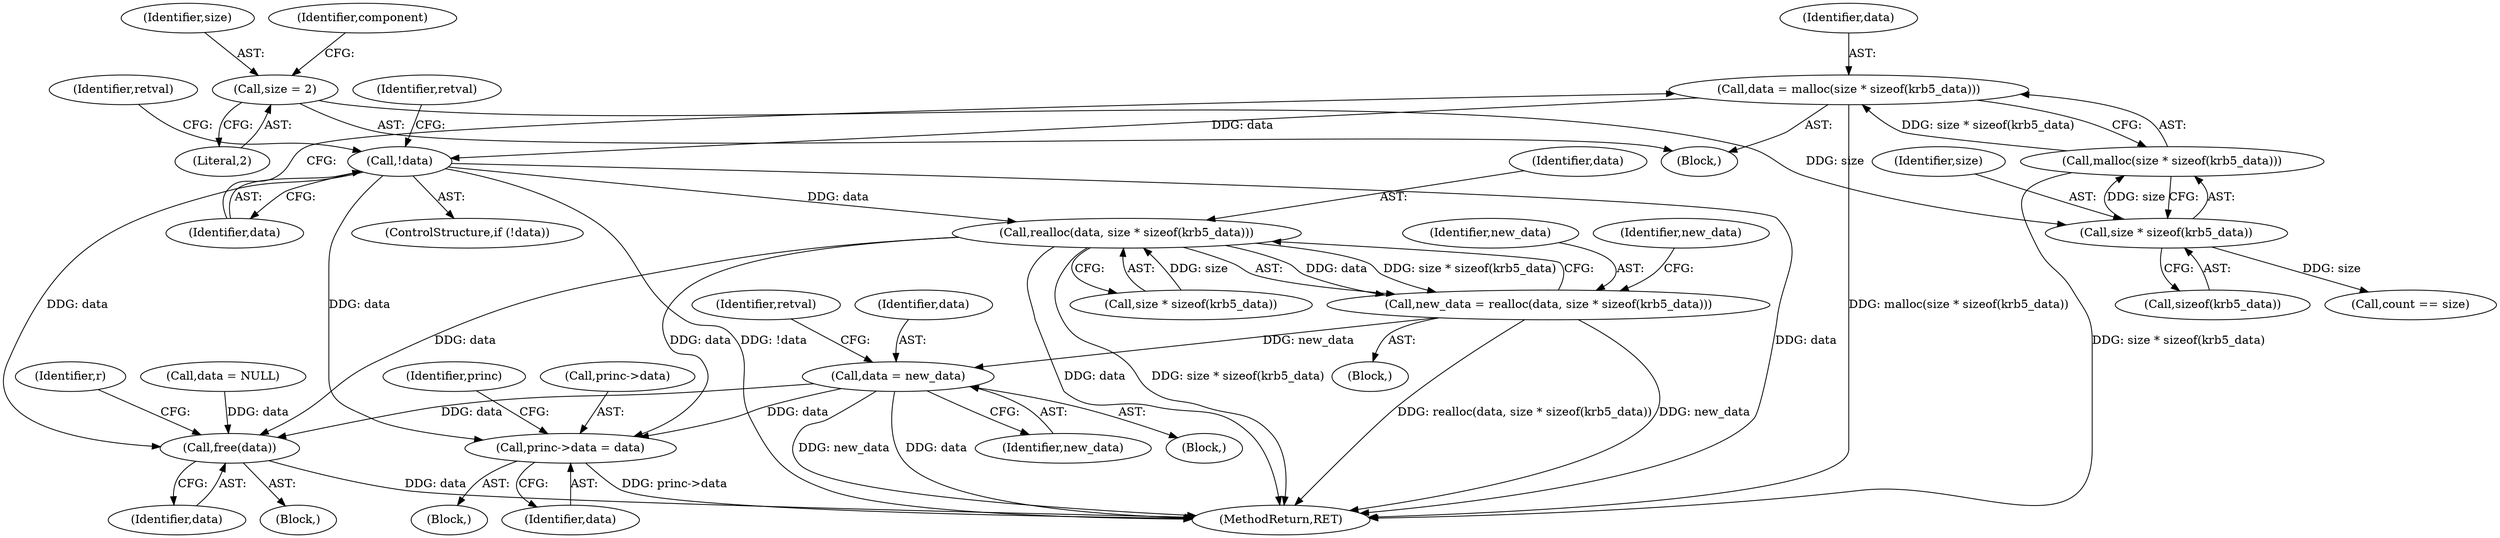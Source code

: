 digraph "0_krb5_f0c094a1b745d91ef2f9a4eae2149aac026a5789@API" {
"1000134" [label="(Call,data = malloc(size * sizeof(krb5_data)))"];
"1000136" [label="(Call,malloc(size * sizeof(krb5_data)))"];
"1000137" [label="(Call,size * sizeof(krb5_data))"];
"1000127" [label="(Call,size = 2)"];
"1000142" [label="(Call,!data)"];
"1000178" [label="(Call,realloc(data, size * sizeof(krb5_data)))"];
"1000176" [label="(Call,new_data = realloc(data, size * sizeof(krb5_data)))"];
"1000187" [label="(Call,data = new_data)"];
"1000249" [label="(Call,princ->data = data)"];
"1000280" [label="(Call,free(data))"];
"1000142" [label="(Call,!data)"];
"1000253" [label="(Identifier,data)"];
"1000267" [label="(Block,)"];
"1000139" [label="(Call,sizeof(krb5_data))"];
"1000129" [label="(Literal,2)"];
"1000165" [label="(Call,count == size)"];
"1000286" [label="(MethodReturn,RET)"];
"1000132" [label="(Identifier,component)"];
"1000283" [label="(Identifier,r)"];
"1000262" [label="(Call,data = NULL)"];
"1000143" [label="(Identifier,data)"];
"1000180" [label="(Call,size * sizeof(krb5_data))"];
"1000281" [label="(Identifier,data)"];
"1000134" [label="(Call,data = malloc(size * sizeof(krb5_data)))"];
"1000256" [label="(Identifier,princ)"];
"1000189" [label="(Identifier,new_data)"];
"1000280" [label="(Call,free(data))"];
"1000185" [label="(Identifier,new_data)"];
"1000141" [label="(ControlStructure,if (!data))"];
"1000176" [label="(Call,new_data = realloc(data, size * sizeof(krb5_data)))"];
"1000186" [label="(Block,)"];
"1000150" [label="(Identifier,retval)"];
"1000135" [label="(Identifier,data)"];
"1000168" [label="(Block,)"];
"1000128" [label="(Identifier,size)"];
"1000136" [label="(Call,malloc(size * sizeof(krb5_data)))"];
"1000187" [label="(Call,data = new_data)"];
"1000188" [label="(Identifier,data)"];
"1000109" [label="(Block,)"];
"1000178" [label="(Call,realloc(data, size * sizeof(krb5_data)))"];
"1000177" [label="(Identifier,new_data)"];
"1000231" [label="(Block,)"];
"1000138" [label="(Identifier,size)"];
"1000127" [label="(Call,size = 2)"];
"1000250" [label="(Call,princ->data)"];
"1000179" [label="(Identifier,data)"];
"1000137" [label="(Call,size * sizeof(krb5_data))"];
"1000197" [label="(Identifier,retval)"];
"1000146" [label="(Identifier,retval)"];
"1000249" [label="(Call,princ->data = data)"];
"1000134" -> "1000109"  [label="AST: "];
"1000134" -> "1000136"  [label="CFG: "];
"1000135" -> "1000134"  [label="AST: "];
"1000136" -> "1000134"  [label="AST: "];
"1000143" -> "1000134"  [label="CFG: "];
"1000134" -> "1000286"  [label="DDG: malloc(size * sizeof(krb5_data))"];
"1000136" -> "1000134"  [label="DDG: size * sizeof(krb5_data)"];
"1000134" -> "1000142"  [label="DDG: data"];
"1000136" -> "1000137"  [label="CFG: "];
"1000137" -> "1000136"  [label="AST: "];
"1000136" -> "1000286"  [label="DDG: size * sizeof(krb5_data)"];
"1000137" -> "1000136"  [label="DDG: size"];
"1000137" -> "1000139"  [label="CFG: "];
"1000138" -> "1000137"  [label="AST: "];
"1000139" -> "1000137"  [label="AST: "];
"1000127" -> "1000137"  [label="DDG: size"];
"1000137" -> "1000165"  [label="DDG: size"];
"1000127" -> "1000109"  [label="AST: "];
"1000127" -> "1000129"  [label="CFG: "];
"1000128" -> "1000127"  [label="AST: "];
"1000129" -> "1000127"  [label="AST: "];
"1000132" -> "1000127"  [label="CFG: "];
"1000142" -> "1000141"  [label="AST: "];
"1000142" -> "1000143"  [label="CFG: "];
"1000143" -> "1000142"  [label="AST: "];
"1000146" -> "1000142"  [label="CFG: "];
"1000150" -> "1000142"  [label="CFG: "];
"1000142" -> "1000286"  [label="DDG: !data"];
"1000142" -> "1000286"  [label="DDG: data"];
"1000142" -> "1000178"  [label="DDG: data"];
"1000142" -> "1000249"  [label="DDG: data"];
"1000142" -> "1000280"  [label="DDG: data"];
"1000178" -> "1000176"  [label="AST: "];
"1000178" -> "1000180"  [label="CFG: "];
"1000179" -> "1000178"  [label="AST: "];
"1000180" -> "1000178"  [label="AST: "];
"1000176" -> "1000178"  [label="CFG: "];
"1000178" -> "1000286"  [label="DDG: data"];
"1000178" -> "1000286"  [label="DDG: size * sizeof(krb5_data)"];
"1000178" -> "1000176"  [label="DDG: data"];
"1000178" -> "1000176"  [label="DDG: size * sizeof(krb5_data)"];
"1000180" -> "1000178"  [label="DDG: size"];
"1000178" -> "1000249"  [label="DDG: data"];
"1000178" -> "1000280"  [label="DDG: data"];
"1000176" -> "1000168"  [label="AST: "];
"1000177" -> "1000176"  [label="AST: "];
"1000185" -> "1000176"  [label="CFG: "];
"1000176" -> "1000286"  [label="DDG: realloc(data, size * sizeof(krb5_data))"];
"1000176" -> "1000286"  [label="DDG: new_data"];
"1000176" -> "1000187"  [label="DDG: new_data"];
"1000187" -> "1000186"  [label="AST: "];
"1000187" -> "1000189"  [label="CFG: "];
"1000188" -> "1000187"  [label="AST: "];
"1000189" -> "1000187"  [label="AST: "];
"1000197" -> "1000187"  [label="CFG: "];
"1000187" -> "1000286"  [label="DDG: data"];
"1000187" -> "1000286"  [label="DDG: new_data"];
"1000187" -> "1000249"  [label="DDG: data"];
"1000187" -> "1000280"  [label="DDG: data"];
"1000249" -> "1000231"  [label="AST: "];
"1000249" -> "1000253"  [label="CFG: "];
"1000250" -> "1000249"  [label="AST: "];
"1000253" -> "1000249"  [label="AST: "];
"1000256" -> "1000249"  [label="CFG: "];
"1000249" -> "1000286"  [label="DDG: princ->data"];
"1000280" -> "1000267"  [label="AST: "];
"1000280" -> "1000281"  [label="CFG: "];
"1000281" -> "1000280"  [label="AST: "];
"1000283" -> "1000280"  [label="CFG: "];
"1000280" -> "1000286"  [label="DDG: data"];
"1000262" -> "1000280"  [label="DDG: data"];
}

